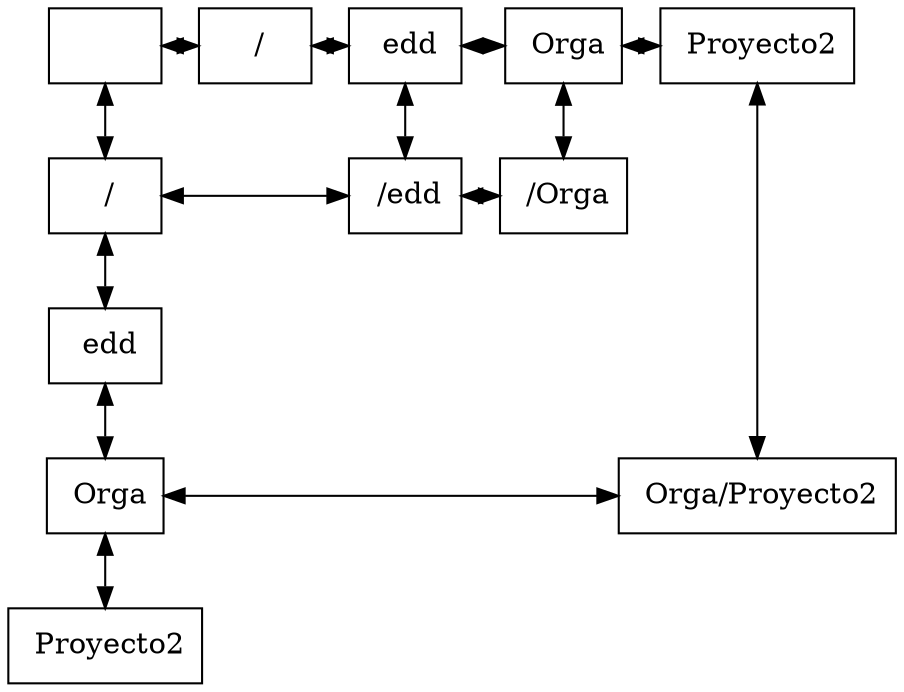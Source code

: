 digraph guia{ 
 node[shape=box] 
 rankdir=UD; 
 {rank=min; 
nodo00[label="" ,rankdir=LR, group=0]; 
nodo10[label="/" ,rankdir=LR, group=1]; 
nodo20[label="edd" ,rankdir=LR, group=2]; 
nodo30[label="Orga" ,rankdir=LR, group=3]; 
nodo40[label="Proyecto2" ,rankdir=LR, group=4]; 
} 
{rank=same; 
nodo00[label=" " , group=0]; 
nodo10[label=" /" , group=1]; 
nodo20[label=" edd" , group=2]; 
nodo30[label=" Orga" , group=3]; 
nodo40[label=" Proyecto2" , group=4]; 
} 
{rank=same; 
nodo01[label=" /" , group=0]; 
nodo21[label=" /edd" , group=2]; 
nodo31[label=" /Orga" , group=3]; 
} 
{rank=same; 
nodo02[label=" edd" , group=0]; 
} 
{rank=same; 
nodo03[label=" Orga" , group=0]; 
nodo43[label=" Orga/Proyecto2" , group=4]; 
} 
{rank=same; 
nodo04[label=" Proyecto2" , group=0]; 
} 
nodo00 -> nodo10[dir=both]; 
nodo10 -> nodo20[dir=both]; 
nodo20 -> nodo30[dir=both]; 
nodo30 -> nodo40[dir=both]; 
nodo01 -> nodo21[dir=both]; 
nodo21 -> nodo31[dir=both]; 
nodo03 -> nodo43[dir=both]; 
nodo00 -> nodo01[dir=both]; 
nodo01 -> nodo02[dir=both]; 
nodo02 -> nodo03[dir=both]; 
nodo03 -> nodo04[dir=both]; 
nodo20 -> nodo21[dir=both]; 
nodo30 -> nodo31[dir=both]; 
nodo40 -> nodo43[dir=both]; 
} 
